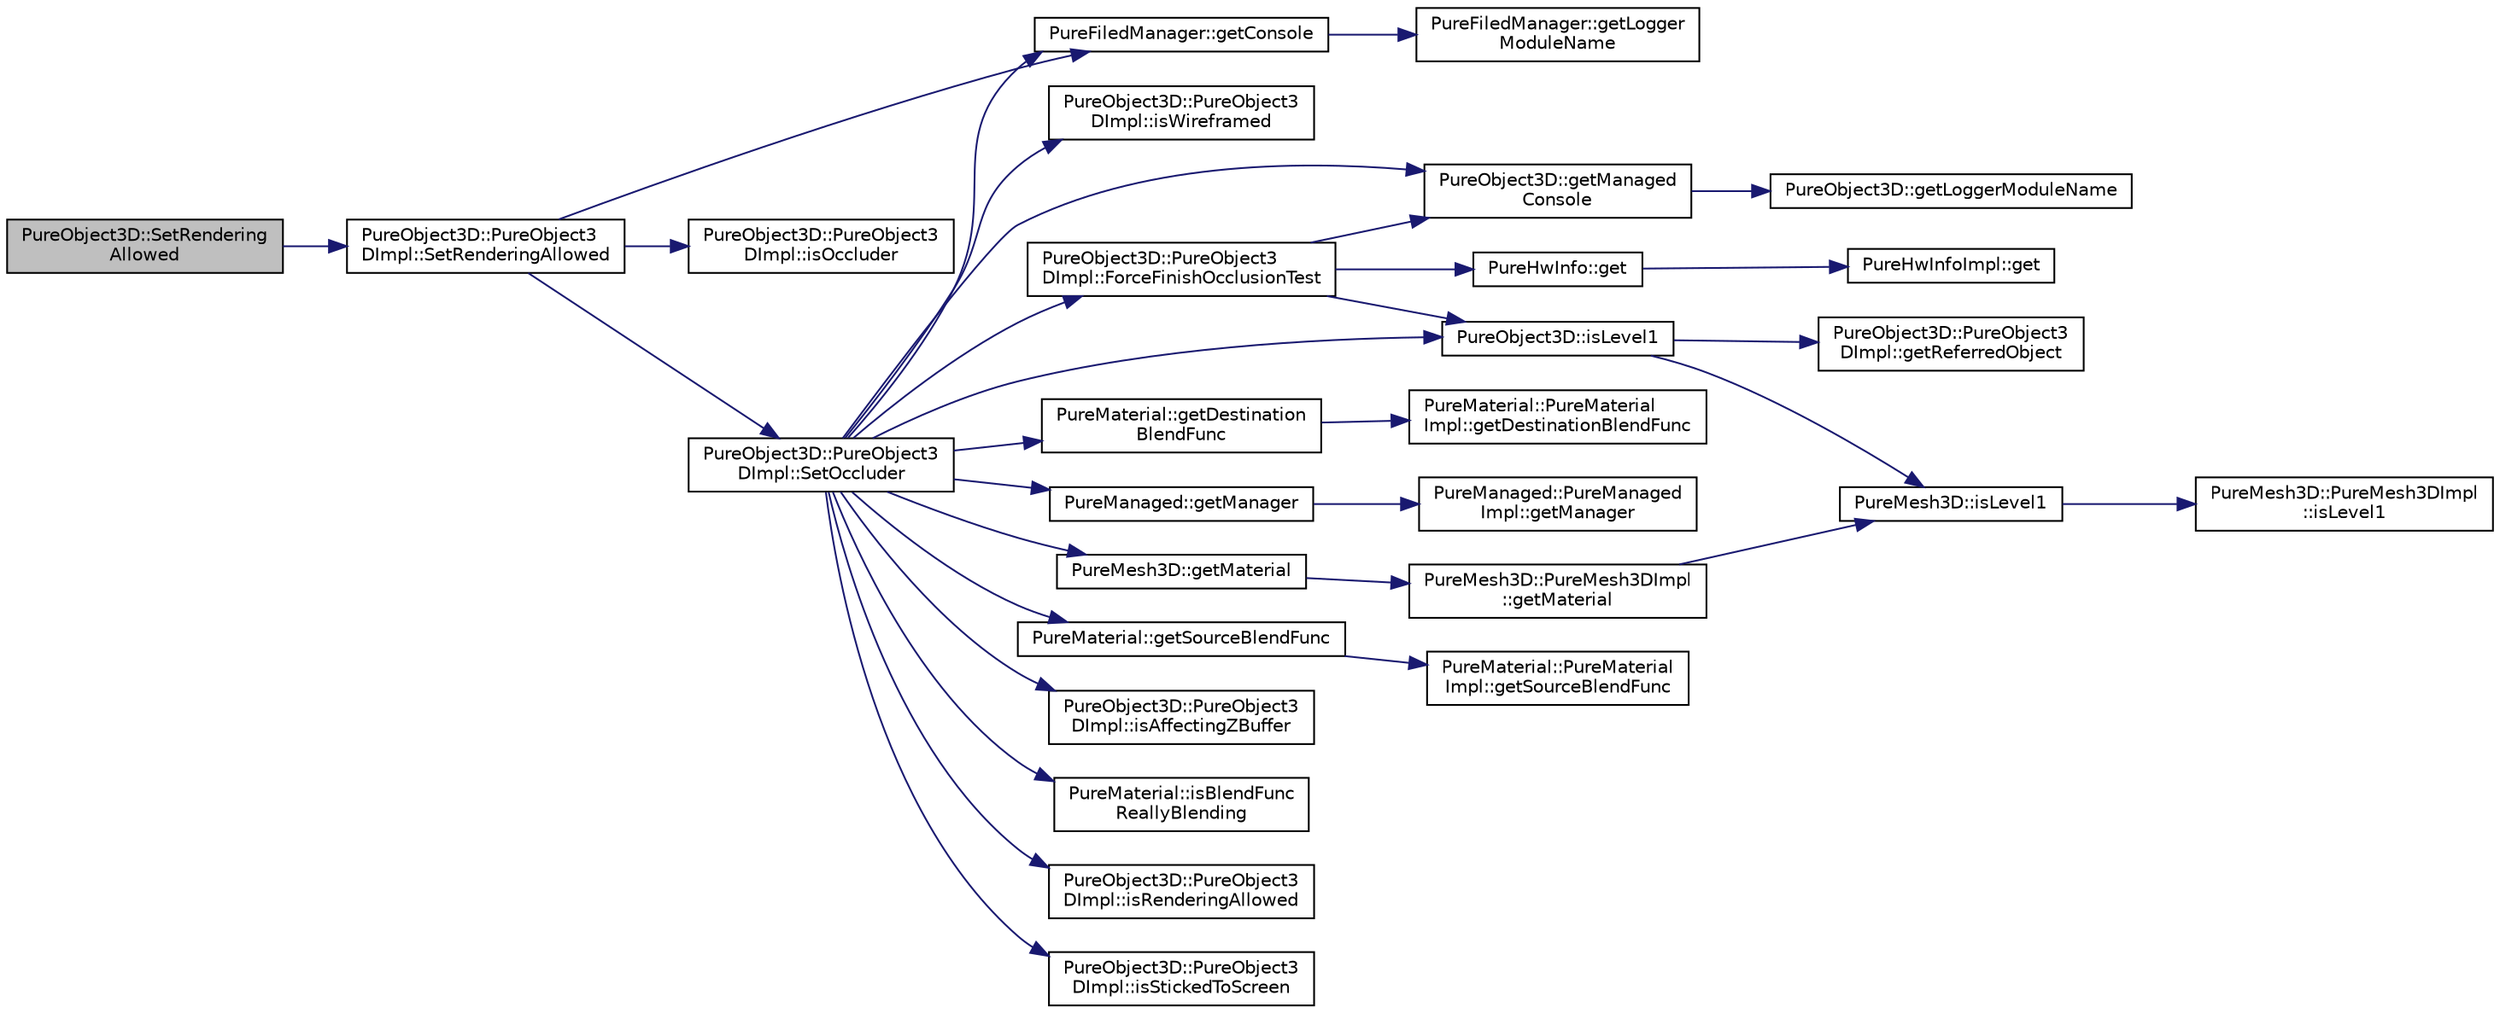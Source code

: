 digraph "PureObject3D::SetRenderingAllowed"
{
 // LATEX_PDF_SIZE
  edge [fontname="Helvetica",fontsize="10",labelfontname="Helvetica",labelfontsize="10"];
  node [fontname="Helvetica",fontsize="10",shape=record];
  rankdir="LR";
  Node1 [label="PureObject3D::SetRendering\lAllowed",height=0.2,width=0.4,color="black", fillcolor="grey75", style="filled", fontcolor="black",tooltip="Sets if rendering is allowed."];
  Node1 -> Node2 [color="midnightblue",fontsize="10",style="solid",fontname="Helvetica"];
  Node2 [label="PureObject3D::PureObject3\lDImpl::SetRenderingAllowed",height=0.2,width=0.4,color="black", fillcolor="white", style="filled",URL="$class_pure_object3_d_1_1_pure_object3_d_impl.html#acb0d92d715a77709a657679d0a762f27",tooltip=" "];
  Node2 -> Node3 [color="midnightblue",fontsize="10",style="solid",fontname="Helvetica"];
  Node3 [label="PureFiledManager::getConsole",height=0.2,width=0.4,color="black", fillcolor="white", style="filled",URL="$class_pure_filed_manager.html#a81d0ce6d98ee94f91598d294b550fc8a",tooltip="Returns access to console preset with logger module name as this class."];
  Node3 -> Node4 [color="midnightblue",fontsize="10",style="solid",fontname="Helvetica"];
  Node4 [label="PureFiledManager::getLogger\lModuleName",height=0.2,width=0.4,color="black", fillcolor="white", style="filled",URL="$class_pure_filed_manager.html#af2c265356ee813c96db23297c11158ea",tooltip="Returns the logger module name of this class."];
  Node2 -> Node5 [color="midnightblue",fontsize="10",style="solid",fontname="Helvetica"];
  Node5 [label="PureObject3D::PureObject3\lDImpl::isOccluder",height=0.2,width=0.4,color="black", fillcolor="white", style="filled",URL="$class_pure_object3_d_1_1_pure_object3_d_impl.html#ae36022b4a72908449cf8a6e0ecf2eec1",tooltip=" "];
  Node2 -> Node6 [color="midnightblue",fontsize="10",style="solid",fontname="Helvetica"];
  Node6 [label="PureObject3D::PureObject3\lDImpl::SetOccluder",height=0.2,width=0.4,color="black", fillcolor="white", style="filled",URL="$class_pure_object3_d_1_1_pure_object3_d_impl.html#a65d2ce3b6bc9e7ecce2fbbaeaeba1d36",tooltip=" "];
  Node6 -> Node7 [color="midnightblue",fontsize="10",style="solid",fontname="Helvetica"];
  Node7 [label="PureObject3D::PureObject3\lDImpl::ForceFinishOcclusionTest",height=0.2,width=0.4,color="black", fillcolor="white", style="filled",URL="$class_pure_object3_d_1_1_pure_object3_d_impl.html#a8c995a3e9b95f4e352a0444252dc2852",tooltip=" "];
  Node7 -> Node8 [color="midnightblue",fontsize="10",style="solid",fontname="Helvetica"];
  Node8 [label="PureHwInfo::get",height=0.2,width=0.4,color="black", fillcolor="white", style="filled",URL="$class_pure_hw_info.html#a5d801d548489e9f6c9a3485b8979af3f",tooltip="Gets the singleton instance."];
  Node8 -> Node9 [color="midnightblue",fontsize="10",style="solid",fontname="Helvetica"];
  Node9 [label="PureHwInfoImpl::get",height=0.2,width=0.4,color="black", fillcolor="white", style="filled",URL="$class_pure_hw_info_impl.html#a54faedd6ce3a5750139d457f4a8a22f2",tooltip="Gets the singleton instance."];
  Node7 -> Node10 [color="midnightblue",fontsize="10",style="solid",fontname="Helvetica"];
  Node10 [label="PureObject3D::getManaged\lConsole",height=0.2,width=0.4,color="black", fillcolor="white", style="filled",URL="$class_pure_object3_d.html#a5c34510d710a5528c1ba7c37252f8625",tooltip="Returns access to console preset with logger module name as this class."];
  Node10 -> Node11 [color="midnightblue",fontsize="10",style="solid",fontname="Helvetica"];
  Node11 [label="PureObject3D::getLoggerModuleName",height=0.2,width=0.4,color="black", fillcolor="white", style="filled",URL="$class_pure_object3_d.html#af4467df0003fd4ba737dbc2dec365257",tooltip="Returns the logger module name of this class."];
  Node7 -> Node12 [color="midnightblue",fontsize="10",style="solid",fontname="Helvetica"];
  Node12 [label="PureObject3D::isLevel1",height=0.2,width=0.4,color="black", fillcolor="white", style="filled",URL="$class_pure_object3_d.html#aa46f669965a0b3ec379252b424ddd725",tooltip="Tells if the mesh is a level-1 parent mesh."];
  Node12 -> Node13 [color="midnightblue",fontsize="10",style="solid",fontname="Helvetica"];
  Node13 [label="PureObject3D::PureObject3\lDImpl::getReferredObject",height=0.2,width=0.4,color="black", fillcolor="white", style="filled",URL="$class_pure_object3_d_1_1_pure_object3_d_impl.html#a40d9f6688f4f5c505ca45cb476c36eec",tooltip=" "];
  Node12 -> Node14 [color="midnightblue",fontsize="10",style="solid",fontname="Helvetica"];
  Node14 [label="PureMesh3D::isLevel1",height=0.2,width=0.4,color="black", fillcolor="white", style="filled",URL="$class_pure_mesh3_d.html#a5994d09a83ab409a273eeffff3d6b105",tooltip="Tells if the mesh is a level-1 parent mesh."];
  Node14 -> Node15 [color="midnightblue",fontsize="10",style="solid",fontname="Helvetica"];
  Node15 [label="PureMesh3D::PureMesh3DImpl\l::isLevel1",height=0.2,width=0.4,color="black", fillcolor="white", style="filled",URL="$class_pure_mesh3_d_1_1_pure_mesh3_d_impl.html#affd18ce4e5530fc032f1eb2d5c03c689",tooltip=" "];
  Node6 -> Node3 [color="midnightblue",fontsize="10",style="solid",fontname="Helvetica"];
  Node6 -> Node16 [color="midnightblue",fontsize="10",style="solid",fontname="Helvetica"];
  Node16 [label="PureMaterial::getDestination\lBlendFunc",height=0.2,width=0.4,color="black", fillcolor="white", style="filled",URL="$class_pure_material.html#a6da69b985d3b4aaa53e1fd09e60a0cf3",tooltip="Gets the destination blend factor on the specified level."];
  Node16 -> Node17 [color="midnightblue",fontsize="10",style="solid",fontname="Helvetica"];
  Node17 [label="PureMaterial::PureMaterial\lImpl::getDestinationBlendFunc",height=0.2,width=0.4,color="black", fillcolor="white", style="filled",URL="$class_pure_material_1_1_pure_material_impl.html#a27ebedf739437582388bcf695952a905",tooltip=" "];
  Node6 -> Node10 [color="midnightblue",fontsize="10",style="solid",fontname="Helvetica"];
  Node6 -> Node18 [color="midnightblue",fontsize="10",style="solid",fontname="Helvetica"];
  Node18 [label="PureManaged::getManager",height=0.2,width=0.4,color="black", fillcolor="white", style="filled",URL="$class_pure_managed.html#abdbf454069faf3fd78488df29fe285a8",tooltip="Gets the manager of the managed."];
  Node18 -> Node19 [color="midnightblue",fontsize="10",style="solid",fontname="Helvetica"];
  Node19 [label="PureManaged::PureManaged\lImpl::getManager",height=0.2,width=0.4,color="black", fillcolor="white", style="filled",URL="$class_pure_managed_1_1_pure_managed_impl.html#a1af18a911778e18937830e8a6a884679",tooltip="Gets the manager of the managed."];
  Node6 -> Node20 [color="midnightblue",fontsize="10",style="solid",fontname="Helvetica"];
  Node20 [label="PureMesh3D::getMaterial",height=0.2,width=0.4,color="black", fillcolor="white", style="filled",URL="$class_pure_mesh3_d.html#a5a24f2851af802c62d43f211828302ce",tooltip="Gets the material."];
  Node20 -> Node21 [color="midnightblue",fontsize="10",style="solid",fontname="Helvetica"];
  Node21 [label="PureMesh3D::PureMesh3DImpl\l::getMaterial",height=0.2,width=0.4,color="black", fillcolor="white", style="filled",URL="$class_pure_mesh3_d_1_1_pure_mesh3_d_impl.html#aee17b7f49111f4bb38ae444338ae445f",tooltip=" "];
  Node21 -> Node14 [color="midnightblue",fontsize="10",style="solid",fontname="Helvetica"];
  Node6 -> Node22 [color="midnightblue",fontsize="10",style="solid",fontname="Helvetica"];
  Node22 [label="PureMaterial::getSourceBlendFunc",height=0.2,width=0.4,color="black", fillcolor="white", style="filled",URL="$class_pure_material.html#ae232adc941aec0ffbe7533c28ec58546",tooltip="Gets the source blend factor on the specified level."];
  Node22 -> Node23 [color="midnightblue",fontsize="10",style="solid",fontname="Helvetica"];
  Node23 [label="PureMaterial::PureMaterial\lImpl::getSourceBlendFunc",height=0.2,width=0.4,color="black", fillcolor="white", style="filled",URL="$class_pure_material_1_1_pure_material_impl.html#abf42ebc8a2be9ca0558c18856d756244",tooltip=" "];
  Node6 -> Node24 [color="midnightblue",fontsize="10",style="solid",fontname="Helvetica"];
  Node24 [label="PureObject3D::PureObject3\lDImpl::isAffectingZBuffer",height=0.2,width=0.4,color="black", fillcolor="white", style="filled",URL="$class_pure_object3_d_1_1_pure_object3_d_impl.html#a8c3b655ab945c1f5e0e98f40bc742fc2",tooltip=" "];
  Node6 -> Node25 [color="midnightblue",fontsize="10",style="solid",fontname="Helvetica"];
  Node25 [label="PureMaterial::isBlendFunc\lReallyBlending",height=0.2,width=0.4,color="black", fillcolor="white", style="filled",URL="$class_pure_material.html#a6d975b46498ae73a8bf69e774123c271",tooltip="Gets whether the given source and destination factors really mean blending or not."];
  Node6 -> Node12 [color="midnightblue",fontsize="10",style="solid",fontname="Helvetica"];
  Node6 -> Node26 [color="midnightblue",fontsize="10",style="solid",fontname="Helvetica"];
  Node26 [label="PureObject3D::PureObject3\lDImpl::isRenderingAllowed",height=0.2,width=0.4,color="black", fillcolor="white", style="filled",URL="$class_pure_object3_d_1_1_pure_object3_d_impl.html#a3ebad391eaa5df9a40a207fbacc0573e",tooltip=" "];
  Node6 -> Node27 [color="midnightblue",fontsize="10",style="solid",fontname="Helvetica"];
  Node27 [label="PureObject3D::PureObject3\lDImpl::isStickedToScreen",height=0.2,width=0.4,color="black", fillcolor="white", style="filled",URL="$class_pure_object3_d_1_1_pure_object3_d_impl.html#a78f21169b2e0759f8c52870886d5ec98",tooltip=" "];
  Node6 -> Node28 [color="midnightblue",fontsize="10",style="solid",fontname="Helvetica"];
  Node28 [label="PureObject3D::PureObject3\lDImpl::isWireframed",height=0.2,width=0.4,color="black", fillcolor="white", style="filled",URL="$class_pure_object3_d_1_1_pure_object3_d_impl.html#adc6f6cc2c26aaa6eda00cc03d068ad4b",tooltip=" "];
}
